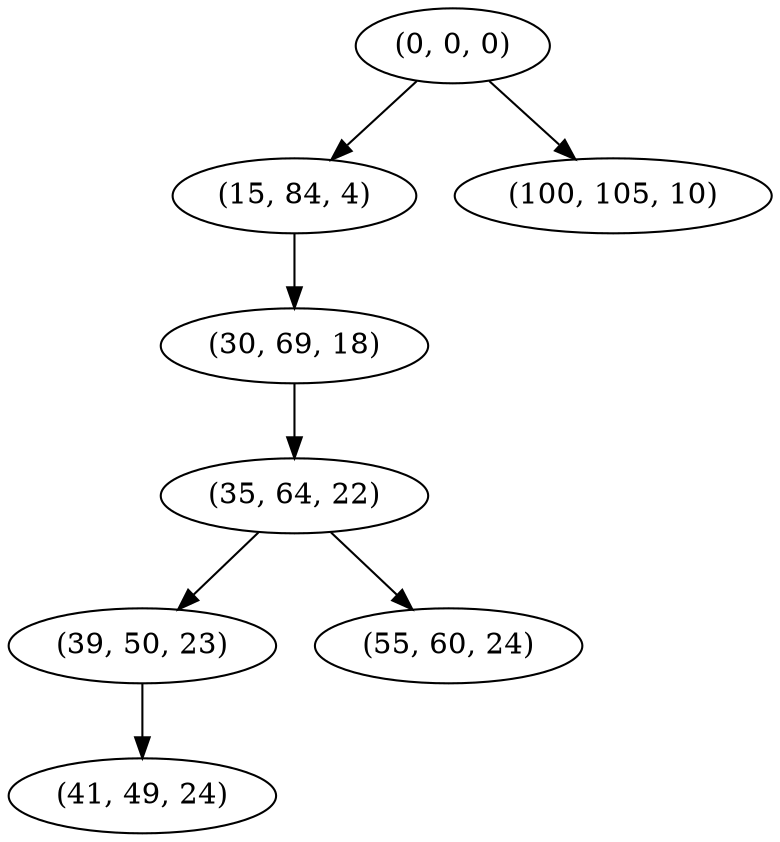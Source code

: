 digraph tree {
    "(0, 0, 0)";
    "(15, 84, 4)";
    "(30, 69, 18)";
    "(35, 64, 22)";
    "(39, 50, 23)";
    "(41, 49, 24)";
    "(55, 60, 24)";
    "(100, 105, 10)";
    "(0, 0, 0)" -> "(15, 84, 4)";
    "(0, 0, 0)" -> "(100, 105, 10)";
    "(15, 84, 4)" -> "(30, 69, 18)";
    "(30, 69, 18)" -> "(35, 64, 22)";
    "(35, 64, 22)" -> "(39, 50, 23)";
    "(35, 64, 22)" -> "(55, 60, 24)";
    "(39, 50, 23)" -> "(41, 49, 24)";
}
